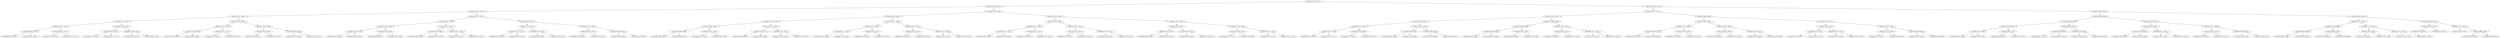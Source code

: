 digraph G{
1660420755 [label="Node{data=[3174, 3174]}"]
1660420755 -> 1552585134
1552585134 [label="Node{data=[2883, 2883]}"]
1552585134 -> 1072749763
1072749763 [label="Node{data=[2522, 2522]}"]
1072749763 -> 1131045417
1131045417 [label="Node{data=[2382, 2382]}"]
1131045417 -> 1629756493
1629756493 [label="Node{data=[2374, 2374]}"]
1629756493 -> 1772873254
1772873254 [label="Node{data=[2370, 2370]}"]
1772873254 -> 1342454036
1342454036 [label="Node{data=[2368, 2368]}"]
1342454036 -> 1081045527
1081045527 [label="Node{data=[2367, 2367]}"]
1342454036 -> 23648291
23648291 [label="Node{data=[2369, 2369]}"]
1772873254 -> 935630078
935630078 [label="Node{data=[2372, 2372]}"]
935630078 -> 1190774667
1190774667 [label="Node{data=[2371, 2371]}"]
935630078 -> 2109598345
2109598345 [label="Node{data=[2373, 2373]}"]
1629756493 -> 978554077
978554077 [label="Node{data=[2378, 2378]}"]
978554077 -> 690195469
690195469 [label="Node{data=[2376, 2376]}"]
690195469 -> 569299773
569299773 [label="Node{data=[2375, 2375]}"]
690195469 -> 865442859
865442859 [label="Node{data=[2377, 2377]}"]
978554077 -> 352771040
352771040 [label="Node{data=[2380, 2380]}"]
352771040 -> 544243369
544243369 [label="Node{data=[2379, 2379]}"]
352771040 -> 2001745569
2001745569 [label="Node{data=[2381, 2381]}"]
1131045417 -> 1748732068
1748732068 [label="Node{data=[2514, 2514]}"]
1748732068 -> 1270974360
1270974360 [label="Node{data=[2510, 2510]}"]
1270974360 -> 1759985023
1759985023 [label="Node{data=[2423, 2423]}"]
1759985023 -> 519371772
519371772 [label="Node{data=[2383, 2383]}"]
1759985023 -> 708718126
708718126 [label="Node{data=[2454, 2454]}"]
1270974360 -> 1837400502
1837400502 [label="Node{data=[2512, 2512]}"]
1837400502 -> 1012487612
1012487612 [label="Node{data=[2511, 2511]}"]
1837400502 -> 97215184
97215184 [label="Node{data=[2513, 2513]}"]
1748732068 -> 1591698201
1591698201 [label="Node{data=[2518, 2518]}"]
1591698201 -> 396345413
396345413 [label="Node{data=[2516, 2516]}"]
396345413 -> 1637712831
1637712831 [label="Node{data=[2515, 2515]}"]
396345413 -> 1067360446
1067360446 [label="Node{data=[2517, 2517]}"]
1591698201 -> 444386303
444386303 [label="Node{data=[2520, 2520]}"]
444386303 -> 1929952541
1929952541 [label="Node{data=[2519, 2519]}"]
444386303 -> 2122668216
2122668216 [label="Node{data=[2521, 2521]}"]
1072749763 -> 886344838
886344838 [label="Node{data=[2575, 2575]}"]
886344838 -> 1208720080
1208720080 [label="Node{data=[2567, 2567]}"]
1208720080 -> 2120038041
2120038041 [label="Node{data=[2526, 2526]}"]
2120038041 -> 717873522
717873522 [label="Node{data=[2524, 2524]}"]
717873522 -> 988411921
988411921 [label="Node{data=[2523, 2523]}"]
717873522 -> 782252166
782252166 [label="Node{data=[2525, 2525]}"]
2120038041 -> 970865205
970865205 [label="Node{data=[2565, 2565]}"]
970865205 -> 1559858701
1559858701 [label="Node{data=[2564, 2564]}"]
970865205 -> 698731763
698731763 [label="Node{data=[2566, 2566]}"]
1208720080 -> 107918665
107918665 [label="Node{data=[2571, 2571]}"]
107918665 -> 1319708707
1319708707 [label="Node{data=[2569, 2569]}"]
1319708707 -> 1580228125
1580228125 [label="Node{data=[2568, 2568]}"]
1319708707 -> 1500894076
1500894076 [label="Node{data=[2570, 2570]}"]
107918665 -> 717414886
717414886 [label="Node{data=[2573, 2573]}"]
717414886 -> 766327981
766327981 [label="Node{data=[2572, 2572]}"]
717414886 -> 1899061171
1899061171 [label="Node{data=[2574, 2574]}"]
886344838 -> 103324890
103324890 [label="Node{data=[2875, 2875]}"]
103324890 -> 1004044328
1004044328 [label="Node{data=[2579, 2579]}"]
1004044328 -> 2136251306
2136251306 [label="Node{data=[2577, 2577]}"]
2136251306 -> 82022196
82022196 [label="Node{data=[2576, 2576]}"]
2136251306 -> 1181687102
1181687102 [label="Node{data=[2578, 2578]}"]
1004044328 -> 961092635
961092635 [label="Node{data=[2581, 2581]}"]
961092635 -> 1654348115
1654348115 [label="Node{data=[2580, 2580]}"]
961092635 -> 2056904731
2056904731 [label="Node{data=[2632, 2632]}"]
103324890 -> 1151440027
1151440027 [label="Node{data=[2879, 2879]}"]
1151440027 -> 897184208
897184208 [label="Node{data=[2877, 2877]}"]
897184208 -> 227567597
227567597 [label="Node{data=[2876, 2876]}"]
897184208 -> 943511420
943511420 [label="Node{data=[2878, 2878]}"]
1151440027 -> 1886489004
1886489004 [label="Node{data=[2881, 2881]}"]
1886489004 -> 175902979
175902979 [label="Node{data=[2880, 2880]}"]
1886489004 -> 81637550
81637550 [label="Node{data=[2882, 2882]}"]
1552585134 -> 1510211710
1510211710 [label="Node{data=[3125, 3125]}"]
1510211710 -> 642047611
642047611 [label="Node{data=[3109, 3109]}"]
642047611 -> 1280976825
1280976825 [label="Node{data=[2972, 2972]}"]
1280976825 -> 636200540
636200540 [label="Node{data=[2887, 2887]}"]
636200540 -> 1603687791
1603687791 [label="Node{data=[2885, 2885]}"]
1603687791 -> 1596059616
1596059616 [label="Node{data=[2884, 2884]}"]
1603687791 -> 1113287762
1113287762 [label="Node{data=[2886, 2886]}"]
636200540 -> 989526787
989526787 [label="Node{data=[2919, 2919]}"]
989526787 -> 1462430750
1462430750 [label="Node{data=[2918, 2918]}"]
989526787 -> 119818228
119818228 [label="Node{data=[2943, 2943]}"]
1280976825 -> 512004798
512004798 [label="Node{data=[3105, 3105]}"]
512004798 -> 1934315662
1934315662 [label="Node{data=[3041, 3041]}"]
1934315662 -> 1937840357
1937840357 [label="Node{data=[3020, 3020]}"]
1934315662 -> 1447029382
1447029382 [label="Node{data=[3104, 3104]}"]
512004798 -> 1813283741
1813283741 [label="Node{data=[3107, 3107]}"]
1813283741 -> 1165128113
1165128113 [label="Node{data=[3106, 3106]}"]
1813283741 -> 1045368778
1045368778 [label="Node{data=[3108, 3108]}"]
642047611 -> 386775391
386775391 [label="Node{data=[3117, 3117]}"]
386775391 -> 1598937160
1598937160 [label="Node{data=[3113, 3113]}"]
1598937160 -> 157603305
157603305 [label="Node{data=[3111, 3111]}"]
157603305 -> 1326688848
1326688848 [label="Node{data=[3110, 3110]}"]
157603305 -> 900609452
900609452 [label="Node{data=[3112, 3112]}"]
1598937160 -> 68170953
68170953 [label="Node{data=[3115, 3115]}"]
68170953 -> 729051711
729051711 [label="Node{data=[3114, 3114]}"]
68170953 -> 2036800555
2036800555 [label="Node{data=[3116, 3116]}"]
386775391 -> 1033913854
1033913854 [label="Node{data=[3121, 3121]}"]
1033913854 -> 940808447
940808447 [label="Node{data=[3119, 3119]}"]
940808447 -> 813621320
813621320 [label="Node{data=[3118, 3118]}"]
940808447 -> 1907958824
1907958824 [label="Node{data=[3120, 3120]}"]
1033913854 -> 1317605460
1317605460 [label="Node{data=[3123, 3123]}"]
1317605460 -> 1786363162
1786363162 [label="Node{data=[3122, 3122]}"]
1317605460 -> 767720637
767720637 [label="Node{data=[3124, 3124]}"]
1510211710 -> 367166793
367166793 [label="Node{data=[3158, 3158]}"]
367166793 -> 326052881
326052881 [label="Node{data=[3133, 3133]}"]
326052881 -> 886690315
886690315 [label="Node{data=[3129, 3129]}"]
886690315 -> 180381625
180381625 [label="Node{data=[3127, 3127]}"]
180381625 -> 193553253
193553253 [label="Node{data=[3126, 3126]}"]
180381625 -> 1642912161
1642912161 [label="Node{data=[3128, 3128]}"]
886690315 -> 459212317
459212317 [label="Node{data=[3131, 3131]}"]
459212317 -> 313218912
313218912 [label="Node{data=[3130, 3130]}"]
459212317 -> 1392086043
1392086043 [label="Node{data=[3132, 3132]}"]
326052881 -> 1432315444
1432315444 [label="Node{data=[3137, 3137]}"]
1432315444 -> 919858540
919858540 [label="Node{data=[3135, 3135]}"]
919858540 -> 2123086977
2123086977 [label="Node{data=[3134, 3134]}"]
919858540 -> 1611427359
1611427359 [label="Node{data=[3136, 3136]}"]
1432315444 -> 1322048236
1322048236 [label="Node{data=[3156, 3156]}"]
1322048236 -> 1734207188
1734207188 [label="Node{data=[3138, 3138]}"]
1322048236 -> 1150365962
1150365962 [label="Node{data=[3157, 3157]}"]
367166793 -> 1198441233
1198441233 [label="Node{data=[3166, 3166]}"]
1198441233 -> 1868393130
1868393130 [label="Node{data=[3162, 3162]}"]
1868393130 -> 1740524243
1740524243 [label="Node{data=[3160, 3160]}"]
1740524243 -> 719990351
719990351 [label="Node{data=[3159, 3159]}"]
1740524243 -> 464324168
464324168 [label="Node{data=[3161, 3161]}"]
1868393130 -> 522266541
522266541 [label="Node{data=[3164, 3164]}"]
522266541 -> 182197832
182197832 [label="Node{data=[3163, 3163]}"]
522266541 -> 1908396298
1908396298 [label="Node{data=[3165, 3165]}"]
1198441233 -> 47388211
47388211 [label="Node{data=[3170, 3170]}"]
47388211 -> 349783435
349783435 [label="Node{data=[3168, 3168]}"]
349783435 -> 2115843846
2115843846 [label="Node{data=[3167, 3167]}"]
349783435 -> 1898290766
1898290766 [label="Node{data=[3169, 3169]}"]
47388211 -> 1809673431
1809673431 [label="Node{data=[3172, 3172]}"]
1809673431 -> 905349434
905349434 [label="Node{data=[3171, 3171]}"]
1809673431 -> 574897541
574897541 [label="Node{data=[3173, 3173]}"]
1660420755 -> 2135822445
2135822445 [label="Node{data=[3709, 3709]}"]
2135822445 -> 2138402951
2138402951 [label="Node{data=[3477, 3477]}"]
2138402951 -> 2127268106
2127268106 [label="Node{data=[3461, 3461]}"]
2127268106 -> 2111843139
2111843139 [label="Node{data=[3453, 3453]}"]
2111843139 -> 1914868202
1914868202 [label="Node{data=[3178, 3178]}"]
1914868202 -> 646391393
646391393 [label="Node{data=[3176, 3176]}"]
646391393 -> 78018658
78018658 [label="Node{data=[3175, 3175]}"]
646391393 -> 2019615110
2019615110 [label="Node{data=[3177, 3177]}"]
1914868202 -> 514560673
514560673 [label="Node{data=[3262, 3262]}"]
514560673 -> 16784187
16784187 [label="Node{data=[3179, 3179]}"]
514560673 -> 919733777
919733777 [label="Node{data=[3452, 3452]}"]
2111843139 -> 1229045148
1229045148 [label="Node{data=[3457, 3457]}"]
1229045148 -> 196935823
196935823 [label="Node{data=[3455, 3455]}"]
196935823 -> 182786816
182786816 [label="Node{data=[3454, 3454]}"]
196935823 -> 748775107
748775107 [label="Node{data=[3456, 3456]}"]
1229045148 -> 1757975446
1757975446 [label="Node{data=[3459, 3459]}"]
1757975446 -> 194137976
194137976 [label="Node{data=[3458, 3458]}"]
1757975446 -> 688744465
688744465 [label="Node{data=[3460, 3460]}"]
2127268106 -> 247305357
247305357 [label="Node{data=[3469, 3469]}"]
247305357 -> 575009519
575009519 [label="Node{data=[3465, 3465]}"]
575009519 -> 993366096
993366096 [label="Node{data=[3463, 3463]}"]
993366096 -> 2042243783
2042243783 [label="Node{data=[3462, 3462]}"]
993366096 -> 465682561
465682561 [label="Node{data=[3464, 3464]}"]
575009519 -> 371104668
371104668 [label="Node{data=[3467, 3467]}"]
371104668 -> 29244959
29244959 [label="Node{data=[3466, 3466]}"]
371104668 -> 704299261
704299261 [label="Node{data=[3468, 3468]}"]
247305357 -> 1009440907
1009440907 [label="Node{data=[3473, 3473]}"]
1009440907 -> 1577744105
1577744105 [label="Node{data=[3471, 3471]}"]
1577744105 -> 783611377
783611377 [label="Node{data=[3470, 3470]}"]
1577744105 -> 1362507250
1362507250 [label="Node{data=[3472, 3472]}"]
1009440907 -> 993149407
993149407 [label="Node{data=[3475, 3475]}"]
993149407 -> 914539886
914539886 [label="Node{data=[3474, 3474]}"]
993149407 -> 1066444082
1066444082 [label="Node{data=[3476, 3476]}"]
2138402951 -> 1600757399
1600757399 [label="Node{data=[3569, 3569]}"]
1600757399 -> 1996230684
1996230684 [label="Node{data=[3485, 3485]}"]
1996230684 -> 1450512920
1450512920 [label="Node{data=[3481, 3481]}"]
1450512920 -> 1819706577
1819706577 [label="Node{data=[3479, 3479]}"]
1819706577 -> 2146972398
2146972398 [label="Node{data=[3478, 3478]}"]
1819706577 -> 1771221501
1771221501 [label="Node{data=[3480, 3480]}"]
1450512920 -> 386501381
386501381 [label="Node{data=[3483, 3483]}"]
386501381 -> 1333908793
1333908793 [label="Node{data=[3482, 3482]}"]
386501381 -> 1901125989
1901125989 [label="Node{data=[3484, 3484]}"]
1996230684 -> 229747691
229747691 [label="Node{data=[3565, 3565]}"]
229747691 -> 1455114491
1455114491 [label="Node{data=[3563, 3563]}"]
1455114491 -> 391276296
391276296 [label="Node{data=[3562, 3562]}"]
1455114491 -> 1644164942
1644164942 [label="Node{data=[3564, 3564]}"]
229747691 -> 1628567145
1628567145 [label="Node{data=[3567, 3567]}"]
1628567145 -> 1843496480
1843496480 [label="Node{data=[3566, 3566]}"]
1628567145 -> 1762645683
1762645683 [label="Node{data=[3568, 3568]}"]
1600757399 -> 2002000219
2002000219 [label="Node{data=[3577, 3577]}"]
2002000219 -> 429394790
429394790 [label="Node{data=[3573, 3573]}"]
429394790 -> 2024365811
2024365811 [label="Node{data=[3571, 3571]}"]
2024365811 -> 1862579483
1862579483 [label="Node{data=[3570, 3570]}"]
2024365811 -> 944633697
944633697 [label="Node{data=[3572, 3572]}"]
429394790 -> 1633093685
1633093685 [label="Node{data=[3575, 3575]}"]
1633093685 -> 1404800042
1404800042 [label="Node{data=[3574, 3574]}"]
1633093685 -> 433932075
433932075 [label="Node{data=[3576, 3576]}"]
2002000219 -> 1316773262
1316773262 [label="Node{data=[3581, 3581]}"]
1316773262 -> 389280468
389280468 [label="Node{data=[3579, 3579]}"]
389280468 -> 409396932
409396932 [label="Node{data=[3578, 3578]}"]
389280468 -> 1810964220
1810964220 [label="Node{data=[3580, 3580]}"]
1316773262 -> 1196273185
1196273185 [label="Node{data=[3583, 3583]}"]
1196273185 -> 1340100942
1340100942 [label="Node{data=[3582, 3582]}"]
1196273185 -> 1621085872
1621085872 [label="Node{data=[3680, 3680]}"]
2135822445 -> 58342049
58342049 [label="Node{data=[6482, 6482]}"]
58342049 -> 694988873
694988873 [label="Node{data=[6466, 6466]}"]
694988873 -> 1682697739
1682697739 [label="Node{data=[6338, 6338]}"]
1682697739 -> 2050971260
2050971260 [label="Node{data=[3800, 3800]}"]
2050971260 -> 683852968
683852968 [label="Node{data=[3756, 3756]}"]
683852968 -> 1692456705
1692456705 [label="Node{data=[3746, 3746]}"]
683852968 -> 1600144928
1600144928 [label="Node{data=[3775, 3775]}"]
2050971260 -> 1600943878
1600943878 [label="Node{data=[4191, 4191]}"]
1600943878 -> 1639256007
1639256007 [label="Node{data=[4152, 4152]}"]
1600943878 -> 51352623
51352623 [label="Node{data=[4207, 4207]}"]
1682697739 -> 1577288488
1577288488 [label="Node{data=[6462, 6462]}"]
1577288488 -> 1651186601
1651186601 [label="Node{data=[6460, 6460]}"]
1651186601 -> 736754452
736754452 [label="Node{data=[6437, 6437]}"]
1651186601 -> 1413000362
1413000362 [label="Node{data=[6461, 6461]}"]
1577288488 -> 375418822
375418822 [label="Node{data=[6464, 6464]}"]
375418822 -> 745314544
745314544 [label="Node{data=[6463, 6463]}"]
375418822 -> 1220146994
1220146994 [label="Node{data=[6465, 6465]}"]
694988873 -> 1509248883
1509248883 [label="Node{data=[6474, 6474]}"]
1509248883 -> 1283331540
1283331540 [label="Node{data=[6470, 6470]}"]
1283331540 -> 77442995
77442995 [label="Node{data=[6468, 6468]}"]
77442995 -> 60475509
60475509 [label="Node{data=[6467, 6467]}"]
77442995 -> 1885835682
1885835682 [label="Node{data=[6469, 6469]}"]
1283331540 -> 1275853519
1275853519 [label="Node{data=[6472, 6472]}"]
1275853519 -> 620901578
620901578 [label="Node{data=[6471, 6471]}"]
1275853519 -> 1880000895
1880000895 [label="Node{data=[6473, 6473]}"]
1509248883 -> 1017707613
1017707613 [label="Node{data=[6478, 6478]}"]
1017707613 -> 803648645
803648645 [label="Node{data=[6476, 6476]}"]
803648645 -> 460747223
460747223 [label="Node{data=[6475, 6475]}"]
803648645 -> 532104887
532104887 [label="Node{data=[6477, 6477]}"]
1017707613 -> 1678117640
1678117640 [label="Node{data=[6480, 6480]}"]
1678117640 -> 2120145297
2120145297 [label="Node{data=[6479, 6479]}"]
1678117640 -> 1443817284
1443817284 [label="Node{data=[6481, 6481]}"]
58342049 -> 1940488652
1940488652 [label="Node{data=[8362, 8362]}"]
1940488652 -> 665029370
665029370 [label="Node{data=[6871, 6871]}"]
665029370 -> 800677326
800677326 [label="Node{data=[6486, 6486]}"]
800677326 -> 237808570
237808570 [label="Node{data=[6484, 6484]}"]
237808570 -> 825556050
825556050 [label="Node{data=[6483, 6483]}"]
237808570 -> 175854804
175854804 [label="Node{data=[6485, 6485]}"]
800677326 -> 1875459960
1875459960 [label="Node{data=[6488, 6488]}"]
1875459960 -> 72562752
72562752 [label="Node{data=[6487, 6487]}"]
1875459960 -> 303272692
303272692 [label="Node{data=[6489, 6489]}"]
665029370 -> 1117698454
1117698454 [label="Node{data=[7031, 7031]}"]
1117698454 -> 1686797378
1686797378 [label="Node{data=[6932, 6932]}"]
1686797378 -> 2030492075
2030492075 [label="Node{data=[6923, 6923]}"]
1686797378 -> 1997299789
1997299789 [label="Node{data=[7004, 7004]}"]
1117698454 -> 1089021235
1089021235 [label="Node{data=[7312, 7312]}"]
1089021235 -> 2008426752
2008426752 [label="Node{data=[7037, 7037]}"]
1089021235 -> 942829020
942829020 [label="Node{data=[7359, 7359]}"]
1940488652 -> 749235359
749235359 [label="Node{data=[9294, 9294]}"]
749235359 -> 627115140
627115140 [label="Node{data=[9158, 9158]}"]
627115140 -> 1666828033
1666828033 [label="Node{data=[8957, 8957]}"]
627115140 -> 1219369531
1219369531 [label="Node{data=[9257, 9257]}"]
749235359 -> 663575333
663575333 [label="Node{data=[9351, 9351]}"]
663575333 -> 174407284
174407284 [label="Node{data=[9327, 9327]}"]
663575333 -> 665420278
665420278 [label="Node{data=[9648, 9648]}"]
665420278 -> 527317242
527317242 [label="Node{data=[9600, 9600]}"]
665420278 -> 1383533633
1383533633 [label="Node{data=[9953, 9953]}"]
}